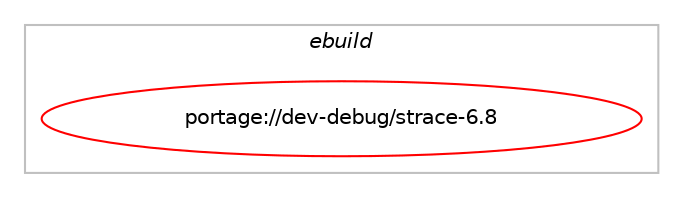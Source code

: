 digraph prolog {

# *************
# Graph options
# *************

newrank=true;
concentrate=true;
compound=true;
graph [rankdir=LR,fontname=Helvetica,fontsize=10,ranksep=1.5];#, ranksep=2.5, nodesep=0.2];
edge  [arrowhead=vee];
node  [fontname=Helvetica,fontsize=10];

# **********
# The ebuild
# **********

subgraph cluster_leftcol {
color=gray;
label=<<i>ebuild</i>>;
id [label="portage://dev-debug/strace-6.8", color=red, width=4, href="../dev-debug/strace-6.8.svg"];
}

# ****************
# The dependencies
# ****************

subgraph cluster_midcol {
color=gray;
label=<<i>dependencies</i>>;
subgraph cluster_compile {
fillcolor="#eeeeee";
style=filled;
label=<<i>compile</i>>;
# *** BEGIN UNKNOWN DEPENDENCY TYPE (TODO) ***
# id -> equal(use_conditional_group(positive,aio,portage://dev-debug/strace-6.8,[package_dependency(portage://dev-debug/strace-6.8,install,no,dev-libs,libaio,greaterequal,[0.3.106,,,0.3.106],[],[])]))
# *** END UNKNOWN DEPENDENCY TYPE (TODO) ***

# *** BEGIN UNKNOWN DEPENDENCY TYPE (TODO) ***
# id -> equal(use_conditional_group(positive,static,portage://dev-debug/strace-6.8,[use_conditional_group(positive,unwind,portage://dev-debug/strace-6.8,[package_dependency(portage://dev-debug/strace-6.8,install,no,sys-libs,libunwind,none,[,,],[],[use(enable(static-libs),positive)])]),use_conditional_group(positive,elfutils,portage://dev-debug/strace-6.8,[package_dependency(portage://dev-debug/strace-6.8,install,no,dev-libs,elfutils,none,[,,],[],[use(enable(static-libs),positive)])]),use_conditional_group(positive,selinux,portage://dev-debug/strace-6.8,[package_dependency(portage://dev-debug/strace-6.8,install,no,sys-libs,libselinux,none,[,,],[],[use(enable(static-libs),positive)])])]))
# *** END UNKNOWN DEPENDENCY TYPE (TODO) ***

# *** BEGIN UNKNOWN DEPENDENCY TYPE (TODO) ***
# id -> equal(package_dependency(portage://dev-debug/strace-6.8,install,no,sys-kernel,linux-headers,none,[,,],[],[]))
# *** END UNKNOWN DEPENDENCY TYPE (TODO) ***

}
subgraph cluster_compileandrun {
fillcolor="#eeeeee";
style=filled;
label=<<i>compile and run</i>>;
}
subgraph cluster_run {
fillcolor="#eeeeee";
style=filled;
label=<<i>run</i>>;
# *** BEGIN UNKNOWN DEPENDENCY TYPE (TODO) ***
# id -> equal(use_conditional_group(negative,static,portage://dev-debug/strace-6.8,[use_conditional_group(positive,unwind,portage://dev-debug/strace-6.8,[package_dependency(portage://dev-debug/strace-6.8,run,no,sys-libs,libunwind,none,[,,],[],[])]),use_conditional_group(positive,elfutils,portage://dev-debug/strace-6.8,[package_dependency(portage://dev-debug/strace-6.8,run,no,dev-libs,elfutils,none,[,,],[],[])]),use_conditional_group(positive,selinux,portage://dev-debug/strace-6.8,[package_dependency(portage://dev-debug/strace-6.8,run,no,sys-libs,libselinux,none,[,,],[],[])])]))
# *** END UNKNOWN DEPENDENCY TYPE (TODO) ***

# *** BEGIN UNKNOWN DEPENDENCY TYPE (TODO) ***
# id -> equal(use_conditional_group(positive,perl,portage://dev-debug/strace-6.8,[package_dependency(portage://dev-debug/strace-6.8,run,no,dev-lang,perl,none,[,,],[],[])]))
# *** END UNKNOWN DEPENDENCY TYPE (TODO) ***

}
}

# **************
# The candidates
# **************

subgraph cluster_choices {
rank=same;
color=gray;
label=<<i>candidates</i>>;

}

}
